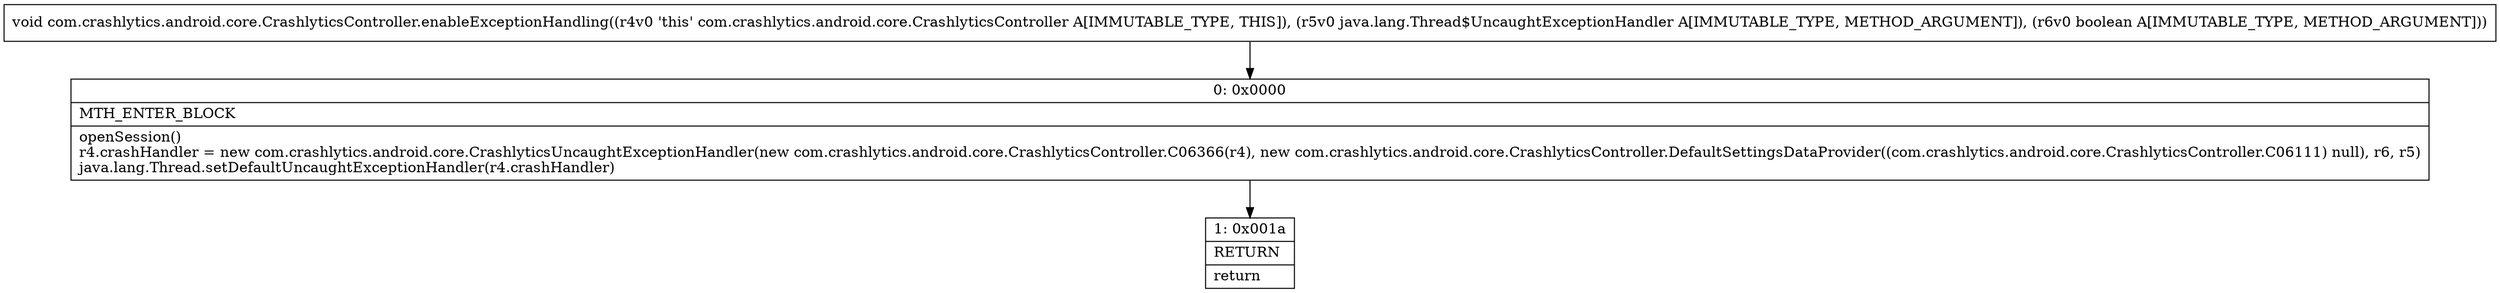 digraph "CFG forcom.crashlytics.android.core.CrashlyticsController.enableExceptionHandling(Ljava\/lang\/Thread$UncaughtExceptionHandler;Z)V" {
Node_0 [shape=record,label="{0\:\ 0x0000|MTH_ENTER_BLOCK\l|openSession()\lr4.crashHandler = new com.crashlytics.android.core.CrashlyticsUncaughtExceptionHandler(new com.crashlytics.android.core.CrashlyticsController.C06366(r4), new com.crashlytics.android.core.CrashlyticsController.DefaultSettingsDataProvider((com.crashlytics.android.core.CrashlyticsController.C06111) null), r6, r5)\ljava.lang.Thread.setDefaultUncaughtExceptionHandler(r4.crashHandler)\l}"];
Node_1 [shape=record,label="{1\:\ 0x001a|RETURN\l|return\l}"];
MethodNode[shape=record,label="{void com.crashlytics.android.core.CrashlyticsController.enableExceptionHandling((r4v0 'this' com.crashlytics.android.core.CrashlyticsController A[IMMUTABLE_TYPE, THIS]), (r5v0 java.lang.Thread$UncaughtExceptionHandler A[IMMUTABLE_TYPE, METHOD_ARGUMENT]), (r6v0 boolean A[IMMUTABLE_TYPE, METHOD_ARGUMENT])) }"];
MethodNode -> Node_0;
Node_0 -> Node_1;
}

